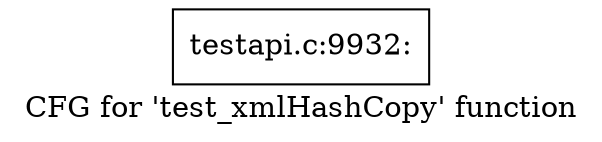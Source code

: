 digraph "CFG for 'test_xmlHashCopy' function" {
	label="CFG for 'test_xmlHashCopy' function";

	Node0x4337950 [shape=record,label="{testapi.c:9932:}"];
}
